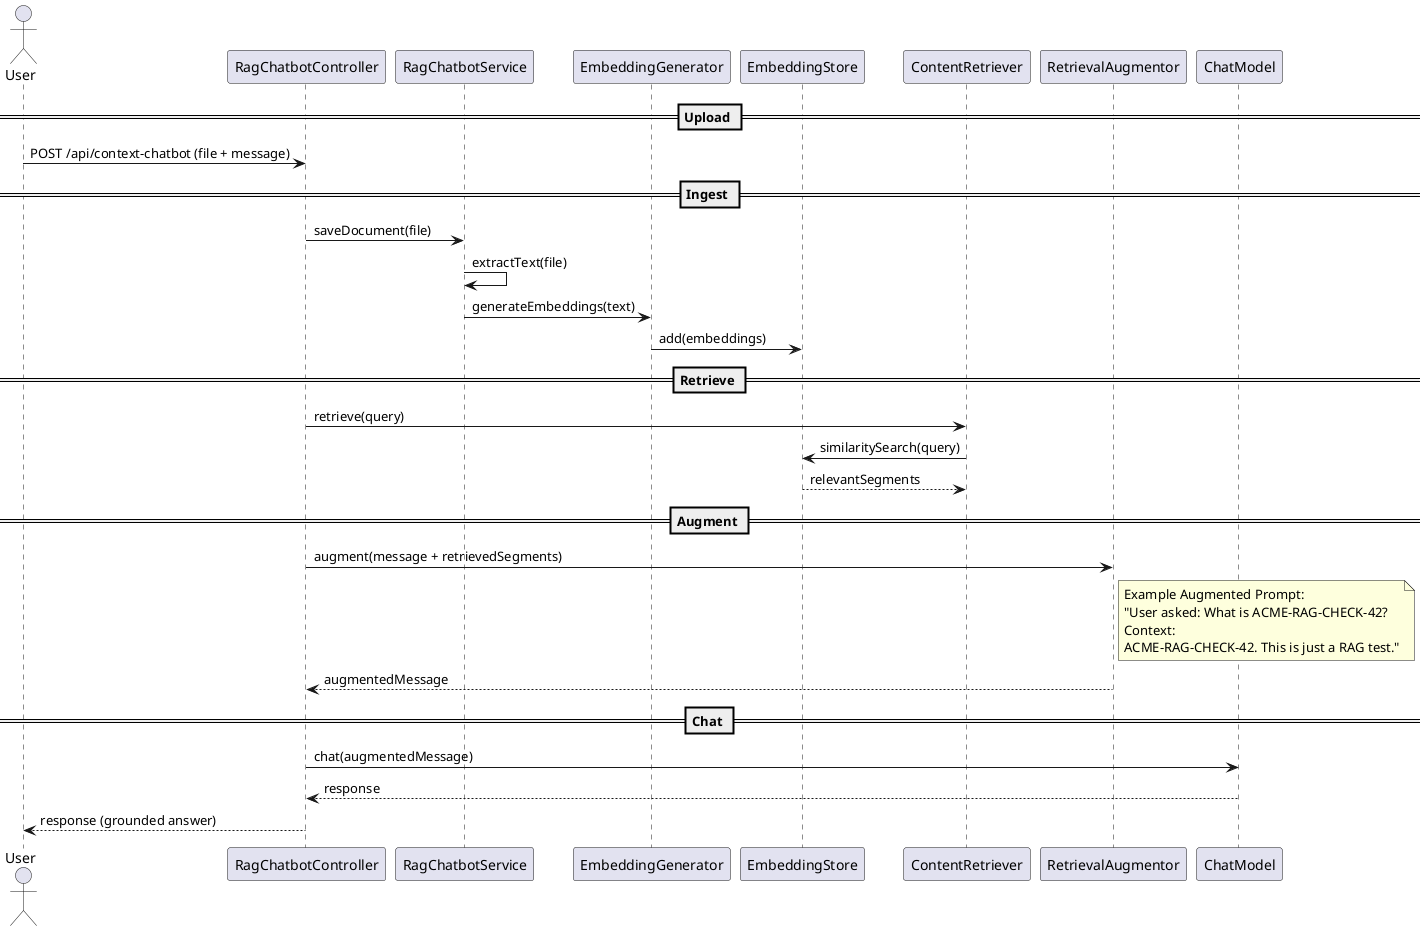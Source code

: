 @startuml
actor User
participant RagChatbotController
participant RagChatbotService
participant EmbeddingGenerator
participant EmbeddingStore
participant ContentRetriever
participant RetrievalAugmentor
participant ChatModel

== Upload ==
User -> RagChatbotController: POST /api/context-chatbot (file + message)

== Ingest ==
RagChatbotController -> RagChatbotService: saveDocument(file)
RagChatbotService -> RagChatbotService: extractText(file)
RagChatbotService -> EmbeddingGenerator: generateEmbeddings(text)
EmbeddingGenerator -> EmbeddingStore: add(embeddings)

== Retrieve ==
RagChatbotController -> ContentRetriever: retrieve(query)
ContentRetriever -> EmbeddingStore: similaritySearch(query)
EmbeddingStore --> ContentRetriever: relevantSegments

== Augment ==
RagChatbotController -> RetrievalAugmentor: augment(message + retrievedSegments)
note right of RetrievalAugmentor
Example Augmented Prompt:
"User asked: What is ACME-RAG-CHECK-42?
Context:
ACME-RAG-CHECK-42. This is just a RAG test."
end note
RetrievalAugmentor --> RagChatbotController: augmentedMessage

== Chat ==
RagChatbotController -> ChatModel: chat(augmentedMessage)
ChatModel --> RagChatbotController: response
RagChatbotController --> User: response (grounded answer)
@enduml